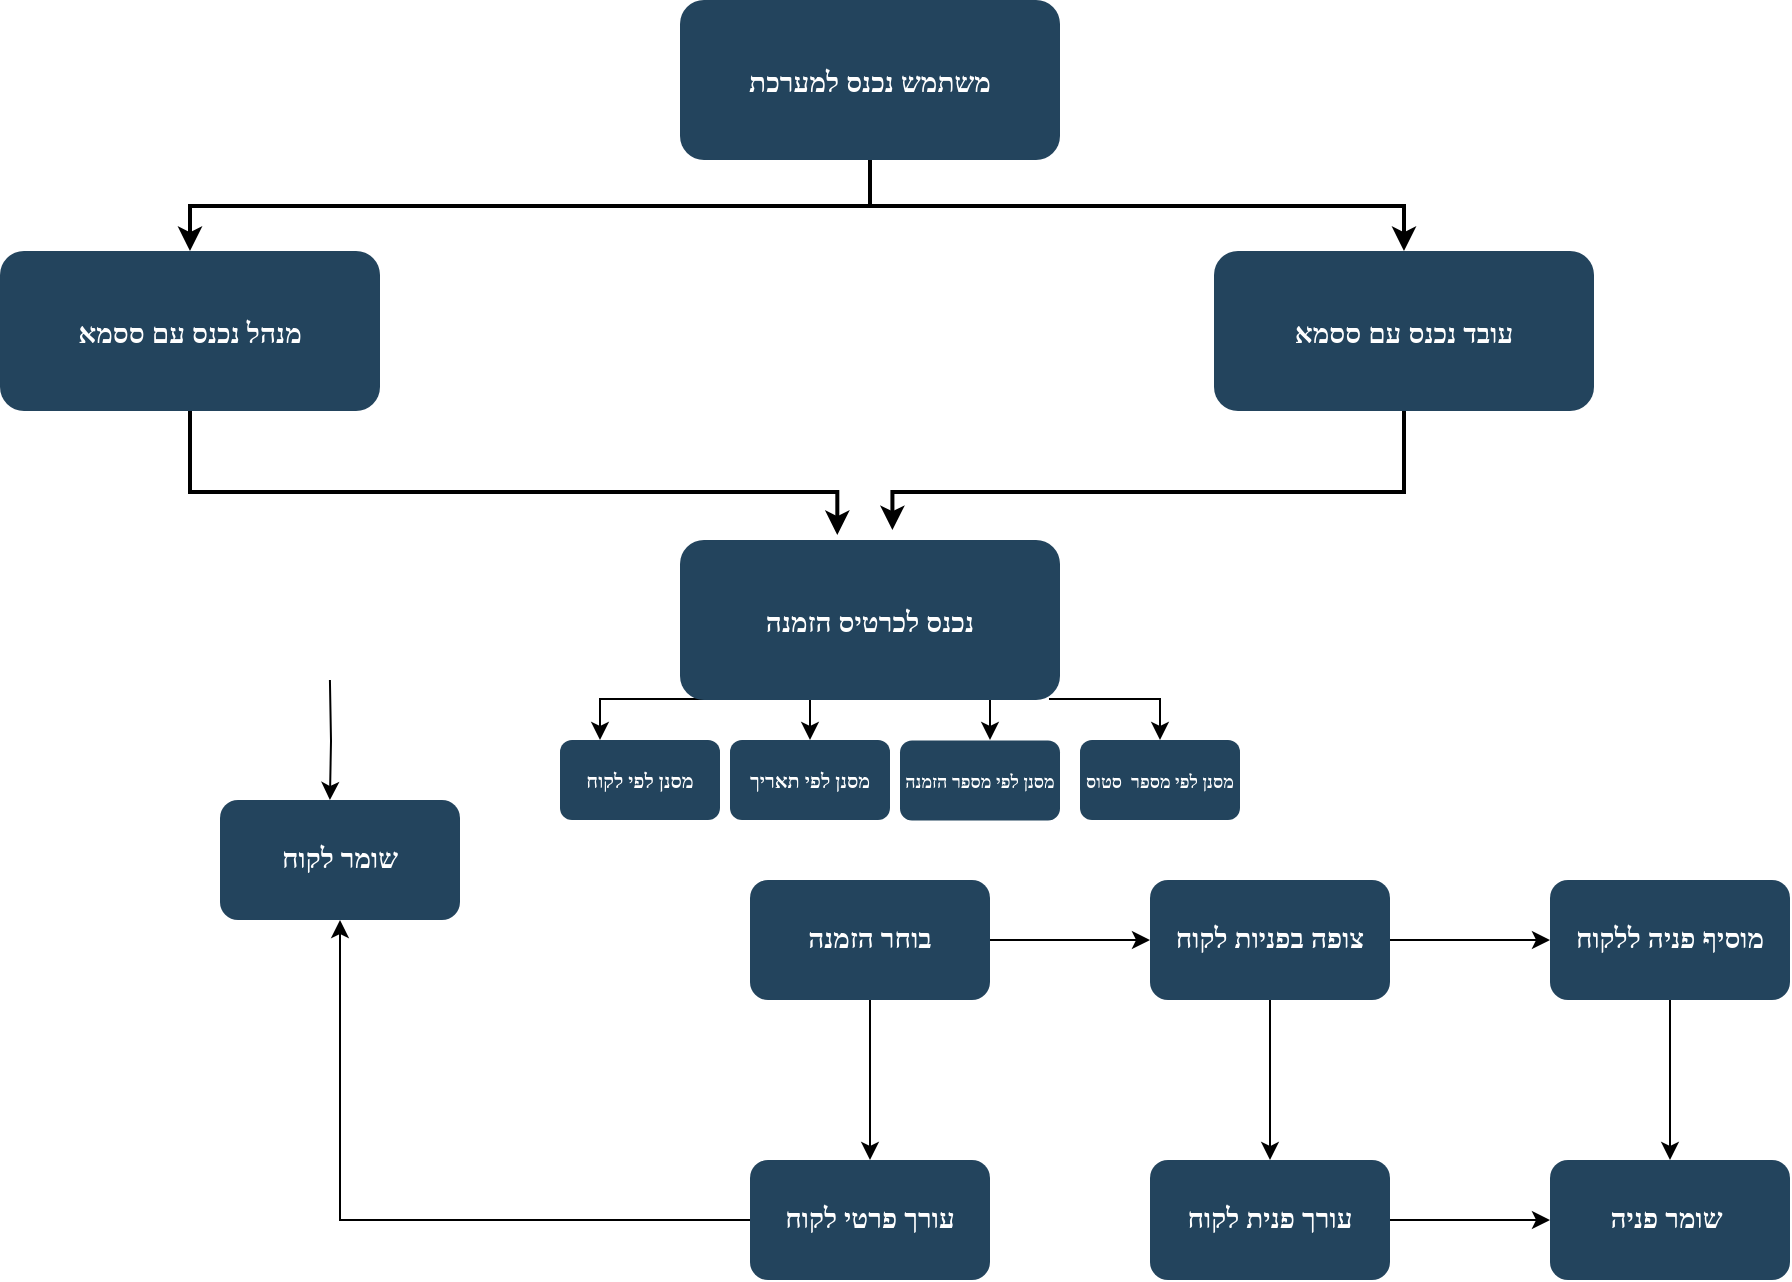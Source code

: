 <mxfile version="14.2.2" type="github">
  <diagram name="Page-1" id="2c0d36ab-eaac-3732-788b-9136903baeff">
    <mxGraphModel dx="723" dy="328" grid="1" gridSize="10" guides="1" tooltips="1" connect="1" arrows="1" fold="1" page="1" pageScale="1.5" pageWidth="1169" pageHeight="827" background="#ffffff" math="0" shadow="0">
      <root>
        <mxCell id="0" />
        <mxCell id="1" parent="0" />
        <mxCell id="2" value="משתמש נכנס למערכת" style="rounded=1;fillColor=#23445D;gradientColor=none;strokeColor=none;fontColor=#FFFFFF;fontStyle=1;fontFamily=Tahoma;fontSize=14" parent="1" vertex="1">
          <mxGeometry x="1080" y="210" width="190" height="80" as="geometry" />
        </mxCell>
        <mxCell id="4" value="עובד נכנס עם ססמא" style="rounded=1;fillColor=#23445D;gradientColor=none;strokeColor=none;fontColor=#FFFFFF;fontStyle=1;fontFamily=Tahoma;fontSize=14" parent="1" vertex="1">
          <mxGeometry x="1347.0" y="335.5" width="190" height="80" as="geometry" />
        </mxCell>
        <mxCell id="9" value="" style="edgeStyle=elbowEdgeStyle;elbow=vertical;strokeWidth=2;rounded=0" parent="1" source="2" target="4" edge="1">
          <mxGeometry x="337" y="215.5" width="100" height="100" as="geometry">
            <mxPoint x="337" y="315.5" as="sourcePoint" />
            <mxPoint x="437" y="215.5" as="targetPoint" />
          </mxGeometry>
        </mxCell>
        <mxCell id="10" value="מנהל נכנס עם ססמא" style="rounded=1;fillColor=#23445D;gradientColor=none;strokeColor=none;fontColor=#FFFFFF;fontStyle=1;fontFamily=Tahoma;fontSize=14" parent="1" vertex="1">
          <mxGeometry x="740" y="335.5" width="190" height="80" as="geometry" />
        </mxCell>
        <mxCell id="59" value="" style="edgeStyle=elbowEdgeStyle;elbow=vertical;strokeWidth=2;rounded=0;entryX=0.5;entryY=0;entryDx=0;entryDy=0;" parent="1" source="2" target="10" edge="1">
          <mxGeometry x="347" y="225.5" width="100" height="100" as="geometry">
            <mxPoint x="862.0" y="275.5" as="sourcePoint" />
            <mxPoint x="657.0" y="335.5" as="targetPoint" />
          </mxGeometry>
        </mxCell>
        <mxCell id="103" value="" style="edgeStyle=elbowEdgeStyle;elbow=vertical;strokeWidth=2;rounded=0;entryX=0.414;entryY=-0.031;entryDx=0;entryDy=0;entryPerimeter=0;" parent="1" source="10" target="m5cj2oNC6-9tfZDsCWIE-123" edge="1">
          <mxGeometry x="-23" y="135.5" width="100" height="100" as="geometry">
            <mxPoint x="-23" y="235.5" as="sourcePoint" />
            <mxPoint x="1160" y="470" as="targetPoint" />
            <Array as="points">
              <mxPoint x="1130" y="456" />
            </Array>
          </mxGeometry>
        </mxCell>
        <mxCell id="105" value="" style="edgeStyle=elbowEdgeStyle;elbow=vertical;strokeWidth=2;rounded=0;entryX=0.559;entryY=-0.062;entryDx=0;entryDy=0;entryPerimeter=0;" parent="1" source="4" target="m5cj2oNC6-9tfZDsCWIE-123" edge="1">
          <mxGeometry x="-23" y="135.5" width="100" height="100" as="geometry">
            <mxPoint x="-23" y="235.5" as="sourcePoint" />
            <mxPoint x="1282" y="455.5" as="targetPoint" />
            <Array as="points">
              <mxPoint x="1180" y="456" />
              <mxPoint x="1170" y="436" />
            </Array>
          </mxGeometry>
        </mxCell>
        <mxCell id="m5cj2oNC6-9tfZDsCWIE-161" value="" style="edgeStyle=orthogonalEdgeStyle;rounded=0;orthogonalLoop=1;jettySize=auto;html=1;exitX=0.971;exitY=0.994;exitDx=0;exitDy=0;exitPerimeter=0;" edge="1" parent="1" source="m5cj2oNC6-9tfZDsCWIE-123">
          <mxGeometry relative="1" as="geometry">
            <mxPoint x="1320" y="580" as="targetPoint" />
            <Array as="points">
              <mxPoint x="1320" y="560" />
            </Array>
          </mxGeometry>
        </mxCell>
        <mxCell id="m5cj2oNC6-9tfZDsCWIE-164" value="" style="edgeStyle=orthogonalEdgeStyle;rounded=0;orthogonalLoop=1;jettySize=auto;html=1;exitX=0.085;exitY=0.994;exitDx=0;exitDy=0;exitPerimeter=0;entryX=0.25;entryY=0;entryDx=0;entryDy=0;" edge="1" parent="1" source="m5cj2oNC6-9tfZDsCWIE-123" target="m5cj2oNC6-9tfZDsCWIE-158">
          <mxGeometry relative="1" as="geometry">
            <mxPoint x="1040" y="570" as="targetPoint" />
            <Array as="points">
              <mxPoint x="1040" y="560" />
            </Array>
          </mxGeometry>
        </mxCell>
        <mxCell id="m5cj2oNC6-9tfZDsCWIE-123" value="נכנס לכרטיס הזמנה" style="rounded=1;fillColor=#23445D;gradientColor=none;strokeColor=none;fontColor=#FFFFFF;fontStyle=1;fontFamily=Tahoma;fontSize=14" vertex="1" parent="1">
          <mxGeometry x="1080.0" y="480" width="190" height="80" as="geometry" />
        </mxCell>
        <mxCell id="m5cj2oNC6-9tfZDsCWIE-131" value="" style="edgeStyle=orthogonalEdgeStyle;rounded=0;orthogonalLoop=1;jettySize=auto;html=1;" edge="1" parent="1" source="m5cj2oNC6-9tfZDsCWIE-126" target="m5cj2oNC6-9tfZDsCWIE-130">
          <mxGeometry relative="1" as="geometry" />
        </mxCell>
        <mxCell id="m5cj2oNC6-9tfZDsCWIE-137" value="" style="edgeStyle=orthogonalEdgeStyle;rounded=0;orthogonalLoop=1;jettySize=auto;html=1;" edge="1" parent="1" source="m5cj2oNC6-9tfZDsCWIE-126" target="m5cj2oNC6-9tfZDsCWIE-136">
          <mxGeometry relative="1" as="geometry" />
        </mxCell>
        <mxCell id="m5cj2oNC6-9tfZDsCWIE-126" value="בוחר הזמנה" style="whiteSpace=wrap;html=1;rounded=1;fontFamily=Tahoma;fontSize=14;fontColor=#FFFFFF;fontStyle=1;strokeColor=none;fillColor=#23445D;" vertex="1" parent="1">
          <mxGeometry x="1115.0" y="650" width="120" height="60" as="geometry" />
        </mxCell>
        <mxCell id="m5cj2oNC6-9tfZDsCWIE-135" value="" style="edgeStyle=orthogonalEdgeStyle;rounded=0;orthogonalLoop=1;jettySize=auto;html=1;entryX=0.458;entryY=0;entryDx=0;entryDy=0;entryPerimeter=0;" edge="1" parent="1" target="m5cj2oNC6-9tfZDsCWIE-132">
          <mxGeometry relative="1" as="geometry">
            <mxPoint x="904.96" y="550" as="sourcePoint" />
            <mxPoint x="905.0" y="630" as="targetPoint" />
          </mxGeometry>
        </mxCell>
        <mxCell id="m5cj2oNC6-9tfZDsCWIE-133" value="" style="edgeStyle=orthogonalEdgeStyle;rounded=0;orthogonalLoop=1;jettySize=auto;html=1;" edge="1" parent="1" source="m5cj2oNC6-9tfZDsCWIE-130" target="m5cj2oNC6-9tfZDsCWIE-132">
          <mxGeometry relative="1" as="geometry" />
        </mxCell>
        <mxCell id="m5cj2oNC6-9tfZDsCWIE-130" value="עורך פרטי לקוח" style="whiteSpace=wrap;html=1;rounded=1;fontFamily=Tahoma;fontSize=14;fontColor=#FFFFFF;fontStyle=1;strokeColor=none;fillColor=#23445D;" vertex="1" parent="1">
          <mxGeometry x="1115.0" y="790" width="120" height="60" as="geometry" />
        </mxCell>
        <mxCell id="m5cj2oNC6-9tfZDsCWIE-132" value="שומר לקוח" style="whiteSpace=wrap;html=1;rounded=1;fontFamily=Tahoma;fontSize=14;fontColor=#FFFFFF;fontStyle=1;strokeColor=none;fillColor=#23445D;" vertex="1" parent="1">
          <mxGeometry x="850.0" y="610" width="120" height="60" as="geometry" />
        </mxCell>
        <mxCell id="m5cj2oNC6-9tfZDsCWIE-139" value="" style="edgeStyle=orthogonalEdgeStyle;rounded=0;orthogonalLoop=1;jettySize=auto;html=1;" edge="1" parent="1" source="m5cj2oNC6-9tfZDsCWIE-136" target="m5cj2oNC6-9tfZDsCWIE-138">
          <mxGeometry relative="1" as="geometry" />
        </mxCell>
        <mxCell id="m5cj2oNC6-9tfZDsCWIE-143" value="" style="edgeStyle=orthogonalEdgeStyle;rounded=0;orthogonalLoop=1;jettySize=auto;html=1;" edge="1" parent="1" source="m5cj2oNC6-9tfZDsCWIE-136" target="m5cj2oNC6-9tfZDsCWIE-142">
          <mxGeometry relative="1" as="geometry" />
        </mxCell>
        <mxCell id="m5cj2oNC6-9tfZDsCWIE-136" value="צופה בפניות לקוח" style="whiteSpace=wrap;html=1;rounded=1;fontFamily=Tahoma;fontSize=14;fontColor=#FFFFFF;fontStyle=1;strokeColor=none;fillColor=#23445D;" vertex="1" parent="1">
          <mxGeometry x="1315.0" y="650" width="120" height="60" as="geometry" />
        </mxCell>
        <mxCell id="m5cj2oNC6-9tfZDsCWIE-145" value="" style="edgeStyle=orthogonalEdgeStyle;rounded=0;orthogonalLoop=1;jettySize=auto;html=1;" edge="1" parent="1" source="m5cj2oNC6-9tfZDsCWIE-138" target="m5cj2oNC6-9tfZDsCWIE-144">
          <mxGeometry relative="1" as="geometry" />
        </mxCell>
        <mxCell id="m5cj2oNC6-9tfZDsCWIE-138" value="עורך פנית לקוח" style="whiteSpace=wrap;html=1;rounded=1;fontFamily=Tahoma;fontSize=14;fontColor=#FFFFFF;fontStyle=1;strokeColor=none;fillColor=#23445D;" vertex="1" parent="1">
          <mxGeometry x="1315.0" y="790" width="120" height="60" as="geometry" />
        </mxCell>
        <mxCell id="m5cj2oNC6-9tfZDsCWIE-146" value="" style="edgeStyle=orthogonalEdgeStyle;rounded=0;orthogonalLoop=1;jettySize=auto;html=1;" edge="1" parent="1" source="m5cj2oNC6-9tfZDsCWIE-142" target="m5cj2oNC6-9tfZDsCWIE-144">
          <mxGeometry relative="1" as="geometry" />
        </mxCell>
        <mxCell id="m5cj2oNC6-9tfZDsCWIE-142" value="מוסיף פניה ללקוח" style="whiteSpace=wrap;html=1;rounded=1;fontFamily=Tahoma;fontSize=14;fontColor=#FFFFFF;fontStyle=1;strokeColor=none;fillColor=#23445D;" vertex="1" parent="1">
          <mxGeometry x="1515.0" y="650" width="120" height="60" as="geometry" />
        </mxCell>
        <mxCell id="m5cj2oNC6-9tfZDsCWIE-144" value="שומר פניה&amp;nbsp;" style="whiteSpace=wrap;html=1;rounded=1;fontFamily=Tahoma;fontSize=14;fontColor=#FFFFFF;fontStyle=1;strokeColor=none;fillColor=#23445D;" vertex="1" parent="1">
          <mxGeometry x="1515.0" y="790" width="120" height="60" as="geometry" />
        </mxCell>
        <mxCell id="m5cj2oNC6-9tfZDsCWIE-150" value="&lt;font style=&quot;font-size: 10px&quot;&gt;מסנן לפי תאריך&lt;/font&gt;" style="whiteSpace=wrap;html=1;rounded=1;fontFamily=Tahoma;fontSize=14;fontColor=#FFFFFF;fontStyle=1;strokeColor=none;fillColor=#23445D;" vertex="1" parent="1">
          <mxGeometry x="1105" y="580" width="80" height="40" as="geometry" />
        </mxCell>
        <mxCell id="m5cj2oNC6-9tfZDsCWIE-151" value="&lt;font style=&quot;font-size: 9px&quot;&gt;מסנן לפי מספר הזמנה&lt;/font&gt;" style="whiteSpace=wrap;html=1;rounded=1;fontFamily=Tahoma;fontSize=14;fontColor=#FFFFFF;fontStyle=1;strokeColor=none;fillColor=#23445D;" vertex="1" parent="1">
          <mxGeometry x="1190" y="580.25" width="80" height="40" as="geometry" />
        </mxCell>
        <mxCell id="m5cj2oNC6-9tfZDsCWIE-155" value="" style="edgeStyle=orthogonalEdgeStyle;rounded=0;orthogonalLoop=1;jettySize=auto;html=1;" edge="1" parent="1">
          <mxGeometry relative="1" as="geometry">
            <mxPoint x="1235" y="560" as="sourcePoint" />
            <mxPoint x="1235" y="580" as="targetPoint" />
            <Array as="points">
              <mxPoint x="1235" y="570" />
              <mxPoint x="1235" y="570" />
            </Array>
          </mxGeometry>
        </mxCell>
        <mxCell id="m5cj2oNC6-9tfZDsCWIE-158" value="&lt;font style=&quot;font-size: 10px&quot;&gt;מסנן לפי לקוח&lt;/font&gt;" style="whiteSpace=wrap;html=1;rounded=1;fontFamily=Tahoma;fontSize=14;fontColor=#FFFFFF;fontStyle=1;strokeColor=none;fillColor=#23445D;" vertex="1" parent="1">
          <mxGeometry x="1020" y="580" width="80" height="40" as="geometry" />
        </mxCell>
        <mxCell id="m5cj2oNC6-9tfZDsCWIE-162" value="&lt;font style=&quot;font-size: 9px&quot;&gt;מסנן לפי מספר&amp;nbsp; סטוס&lt;/font&gt;" style="whiteSpace=wrap;html=1;rounded=1;fontFamily=Tahoma;fontSize=14;fontColor=#FFFFFF;fontStyle=1;strokeColor=none;fillColor=#23445D;" vertex="1" parent="1">
          <mxGeometry x="1280" y="580" width="80" height="40" as="geometry" />
        </mxCell>
        <mxCell id="m5cj2oNC6-9tfZDsCWIE-168" value="" style="edgeStyle=orthogonalEdgeStyle;rounded=0;orthogonalLoop=1;jettySize=auto;html=1;entryX=0.5;entryY=0;entryDx=0;entryDy=0;" edge="1" parent="1" target="m5cj2oNC6-9tfZDsCWIE-150">
          <mxGeometry relative="1" as="geometry">
            <mxPoint x="1145" y="560" as="sourcePoint" />
            <mxPoint x="1385" y="520" as="targetPoint" />
          </mxGeometry>
        </mxCell>
      </root>
    </mxGraphModel>
  </diagram>
</mxfile>
